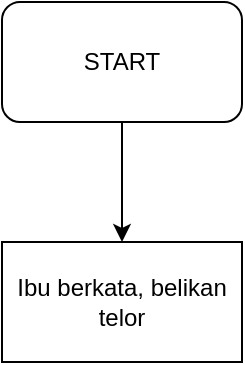 <mxfile version="20.5.1" type="github">
  <diagram id="zvbnAYmRg48CVS72RV-R" name="Page-1">
    <mxGraphModel dx="705" dy="315" grid="1" gridSize="10" guides="1" tooltips="1" connect="1" arrows="1" fold="1" page="1" pageScale="1" pageWidth="850" pageHeight="1100" math="0" shadow="0">
      <root>
        <mxCell id="0" />
        <mxCell id="1" parent="0" />
        <mxCell id="pAfI1hrCliLBL8G6hh9T-2" value="" style="edgeStyle=orthogonalEdgeStyle;rounded=0;orthogonalLoop=1;jettySize=auto;html=1;" edge="1" parent="1" source="r3mgnKsocpX5lNGNdDAZ-1" target="pAfI1hrCliLBL8G6hh9T-1">
          <mxGeometry relative="1" as="geometry" />
        </mxCell>
        <mxCell id="r3mgnKsocpX5lNGNdDAZ-1" value="START" style="rounded=1;whiteSpace=wrap;html=1;" parent="1" vertex="1">
          <mxGeometry x="50" y="20" width="120" height="60" as="geometry" />
        </mxCell>
        <mxCell id="pAfI1hrCliLBL8G6hh9T-1" value="Ibu berkata, belikan telor" style="rounded=0;whiteSpace=wrap;html=1;" vertex="1" parent="1">
          <mxGeometry x="50" y="140" width="120" height="60" as="geometry" />
        </mxCell>
      </root>
    </mxGraphModel>
  </diagram>
</mxfile>
